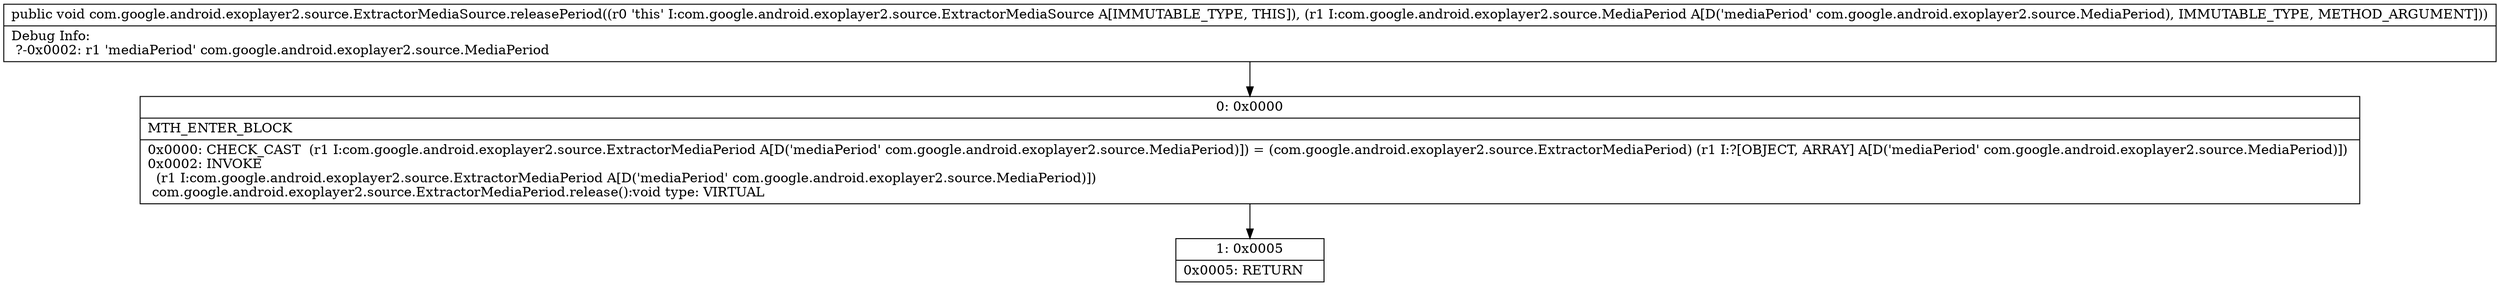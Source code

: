 digraph "CFG forcom.google.android.exoplayer2.source.ExtractorMediaSource.releasePeriod(Lcom\/google\/android\/exoplayer2\/source\/MediaPeriod;)V" {
Node_0 [shape=record,label="{0\:\ 0x0000|MTH_ENTER_BLOCK\l|0x0000: CHECK_CAST  (r1 I:com.google.android.exoplayer2.source.ExtractorMediaPeriod A[D('mediaPeriod' com.google.android.exoplayer2.source.MediaPeriod)]) = (com.google.android.exoplayer2.source.ExtractorMediaPeriod) (r1 I:?[OBJECT, ARRAY] A[D('mediaPeriod' com.google.android.exoplayer2.source.MediaPeriod)]) \l0x0002: INVOKE  \l  (r1 I:com.google.android.exoplayer2.source.ExtractorMediaPeriod A[D('mediaPeriod' com.google.android.exoplayer2.source.MediaPeriod)])\l com.google.android.exoplayer2.source.ExtractorMediaPeriod.release():void type: VIRTUAL \l}"];
Node_1 [shape=record,label="{1\:\ 0x0005|0x0005: RETURN   \l}"];
MethodNode[shape=record,label="{public void com.google.android.exoplayer2.source.ExtractorMediaSource.releasePeriod((r0 'this' I:com.google.android.exoplayer2.source.ExtractorMediaSource A[IMMUTABLE_TYPE, THIS]), (r1 I:com.google.android.exoplayer2.source.MediaPeriod A[D('mediaPeriod' com.google.android.exoplayer2.source.MediaPeriod), IMMUTABLE_TYPE, METHOD_ARGUMENT]))  | Debug Info:\l  ?\-0x0002: r1 'mediaPeriod' com.google.android.exoplayer2.source.MediaPeriod\l}"];
MethodNode -> Node_0;
Node_0 -> Node_1;
}

